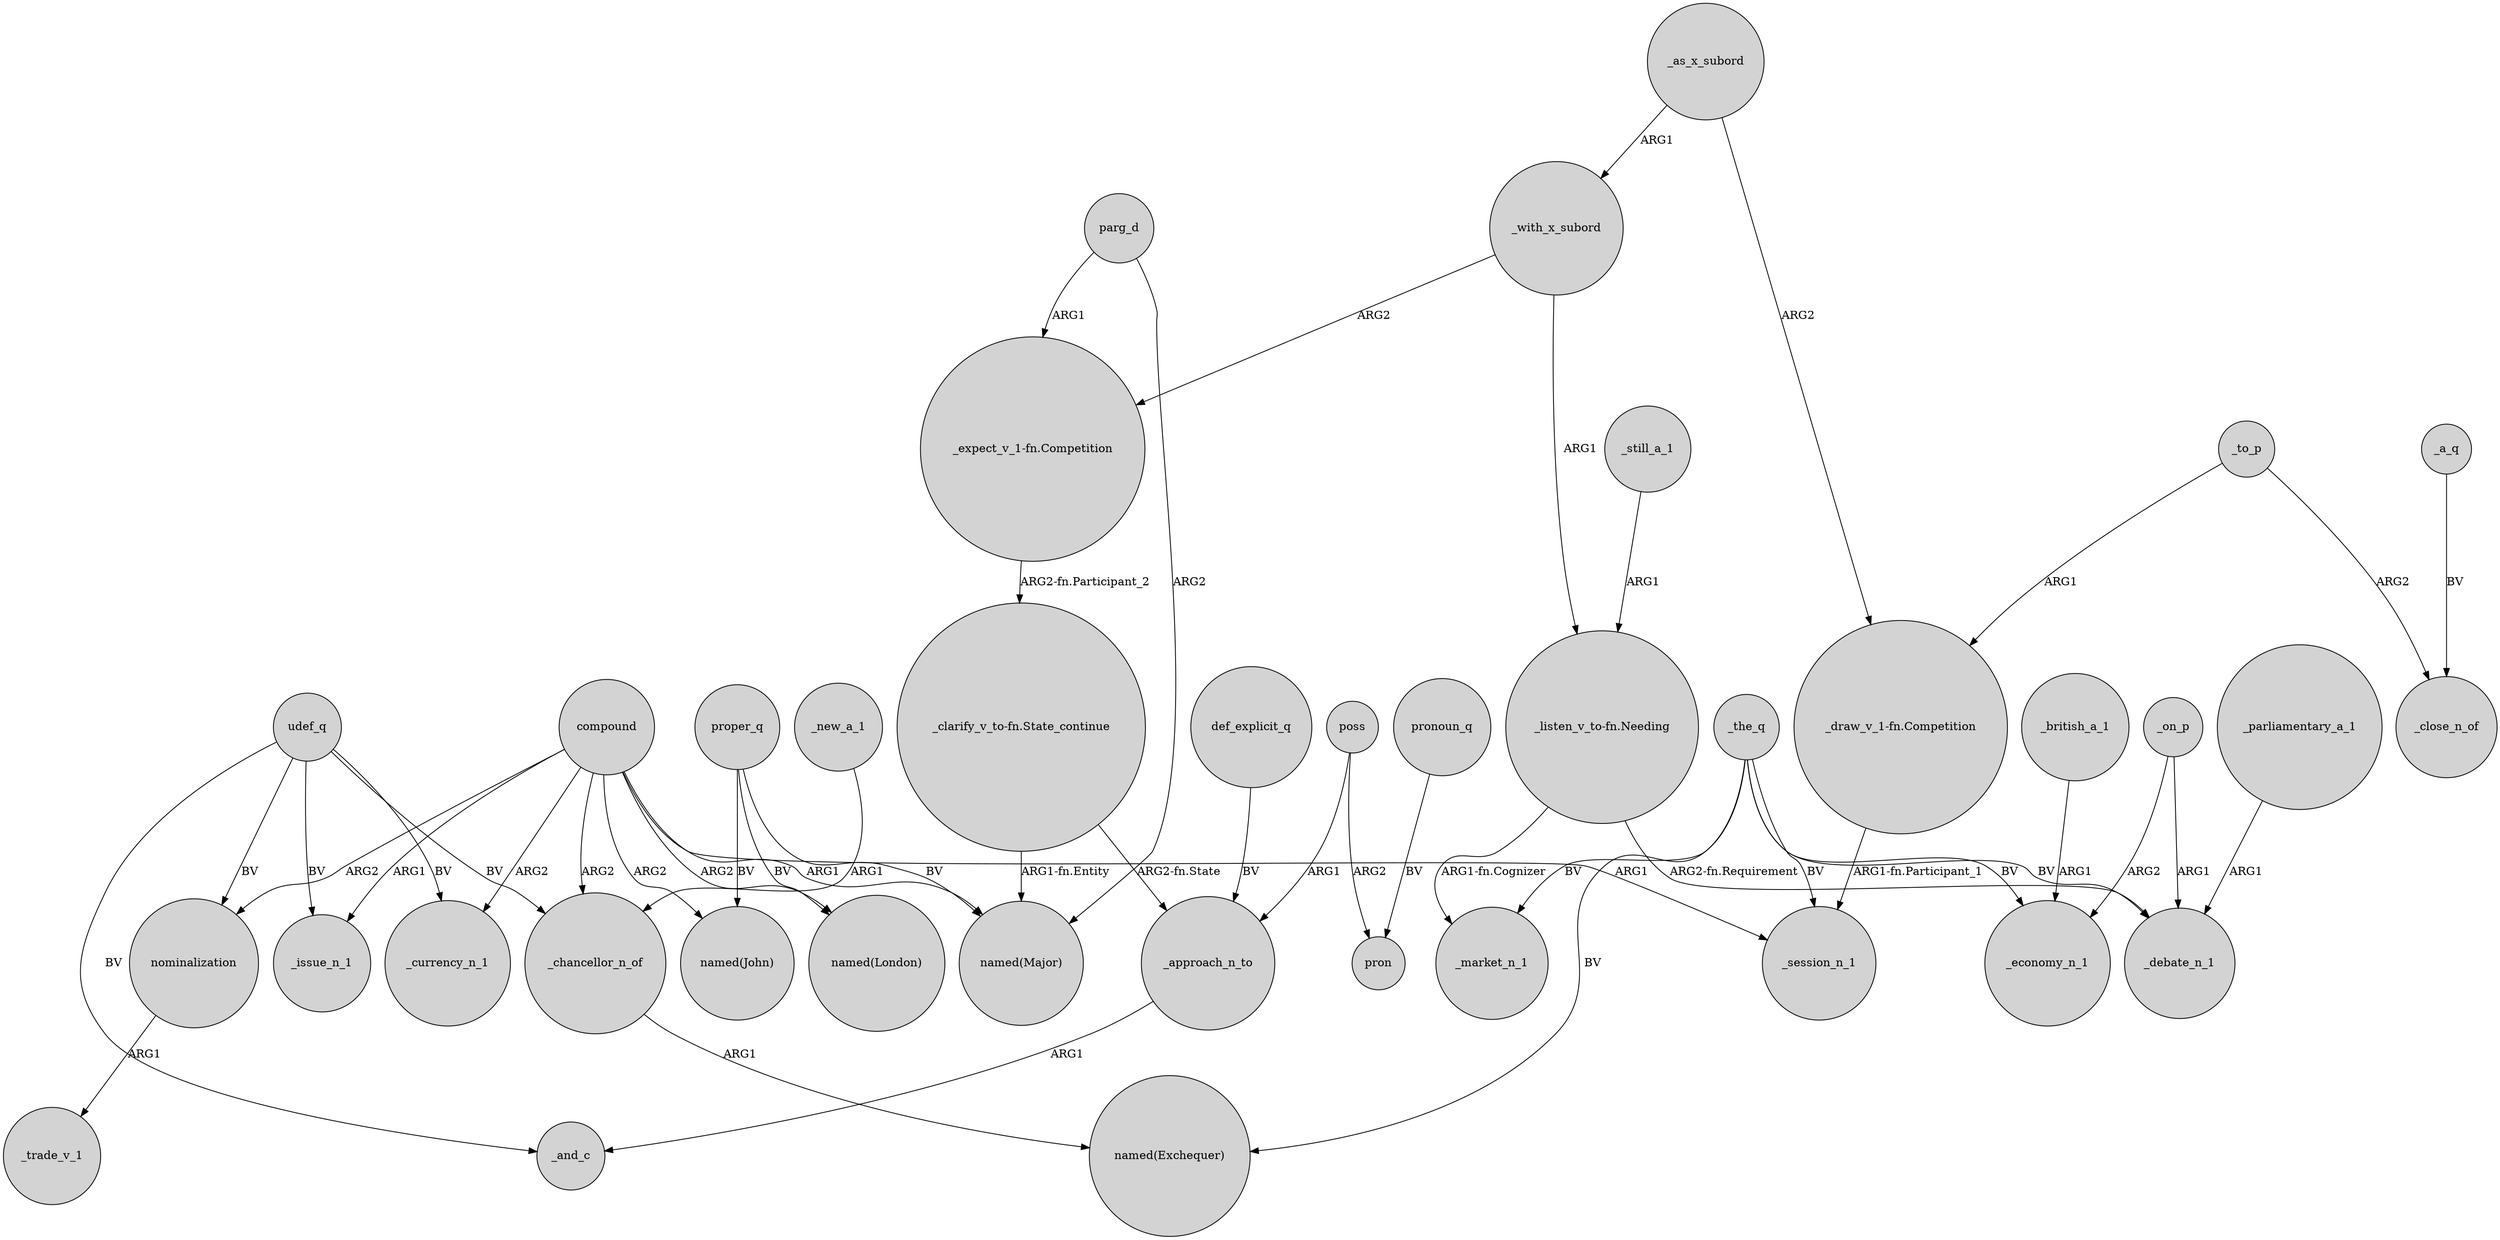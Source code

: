 digraph {
	node [shape=circle style=filled]
	"_draw_v_1-fn.Competition" -> _session_n_1 [label="ARG1-fn.Participant_1"]
	parg_d -> "named(Major)" [label=ARG2]
	compound -> _session_n_1 [label=ARG1]
	_on_p -> _economy_n_1 [label=ARG2]
	_the_q -> _debate_n_1 [label=BV]
	_as_x_subord -> "_draw_v_1-fn.Competition" [label=ARG2]
	def_explicit_q -> _approach_n_to [label=BV]
	"_listen_v_to-fn.Needing" -> _debate_n_1 [label="ARG2-fn.Requirement"]
	_the_q -> _session_n_1 [label=BV]
	"_listen_v_to-fn.Needing" -> _market_n_1 [label="ARG1-fn.Cognizer"]
	compound -> "named(London)" [label=ARG2]
	udef_q -> nominalization [label=BV]
	compound -> _chancellor_n_of [label=ARG2]
	udef_q -> _currency_n_1 [label=BV]
	_as_x_subord -> _with_x_subord [label=ARG1]
	udef_q -> _and_c [label=BV]
	"_clarify_v_to-fn.State_continue" -> "named(Major)" [label="ARG1-fn.Entity"]
	udef_q -> _chancellor_n_of [label=BV]
	_the_q -> _market_n_1 [label=BV]
	compound -> nominalization [label=ARG2]
	_a_q -> _close_n_of [label=BV]
	_to_p -> _close_n_of [label=ARG2]
	pronoun_q -> pron [label=BV]
	"_clarify_v_to-fn.State_continue" -> _approach_n_to [label="ARG2-fn.State"]
	_with_x_subord -> "_expect_v_1-fn.Competition" [label=ARG2]
	poss -> pron [label=ARG2]
	compound -> "named(John)" [label=ARG2]
	_british_a_1 -> _economy_n_1 [label=ARG1]
	_parliamentary_a_1 -> _debate_n_1 [label=ARG1]
	_with_x_subord -> "_listen_v_to-fn.Needing" [label=ARG1]
	_new_a_1 -> _chancellor_n_of [label=ARG1]
	"_expect_v_1-fn.Competition" -> "_clarify_v_to-fn.State_continue" [label="ARG2-fn.Participant_2"]
	_to_p -> "_draw_v_1-fn.Competition" [label=ARG1]
	_on_p -> _debate_n_1 [label=ARG1]
	_chancellor_n_of -> "named(Exchequer)" [label=ARG1]
	proper_q -> "named(Major)" [label=BV]
	parg_d -> "_expect_v_1-fn.Competition" [label=ARG1]
	compound -> "named(Major)" [label=ARG1]
	_still_a_1 -> "_listen_v_to-fn.Needing" [label=ARG1]
	_the_q -> "named(Exchequer)" [label=BV]
	udef_q -> _issue_n_1 [label=BV]
	proper_q -> "named(London)" [label=BV]
	_approach_n_to -> _and_c [label=ARG1]
	poss -> _approach_n_to [label=ARG1]
	compound -> _issue_n_1 [label=ARG1]
	nominalization -> _trade_v_1 [label=ARG1]
	compound -> _currency_n_1 [label=ARG2]
	_the_q -> _economy_n_1 [label=BV]
	proper_q -> "named(John)" [label=BV]
}
